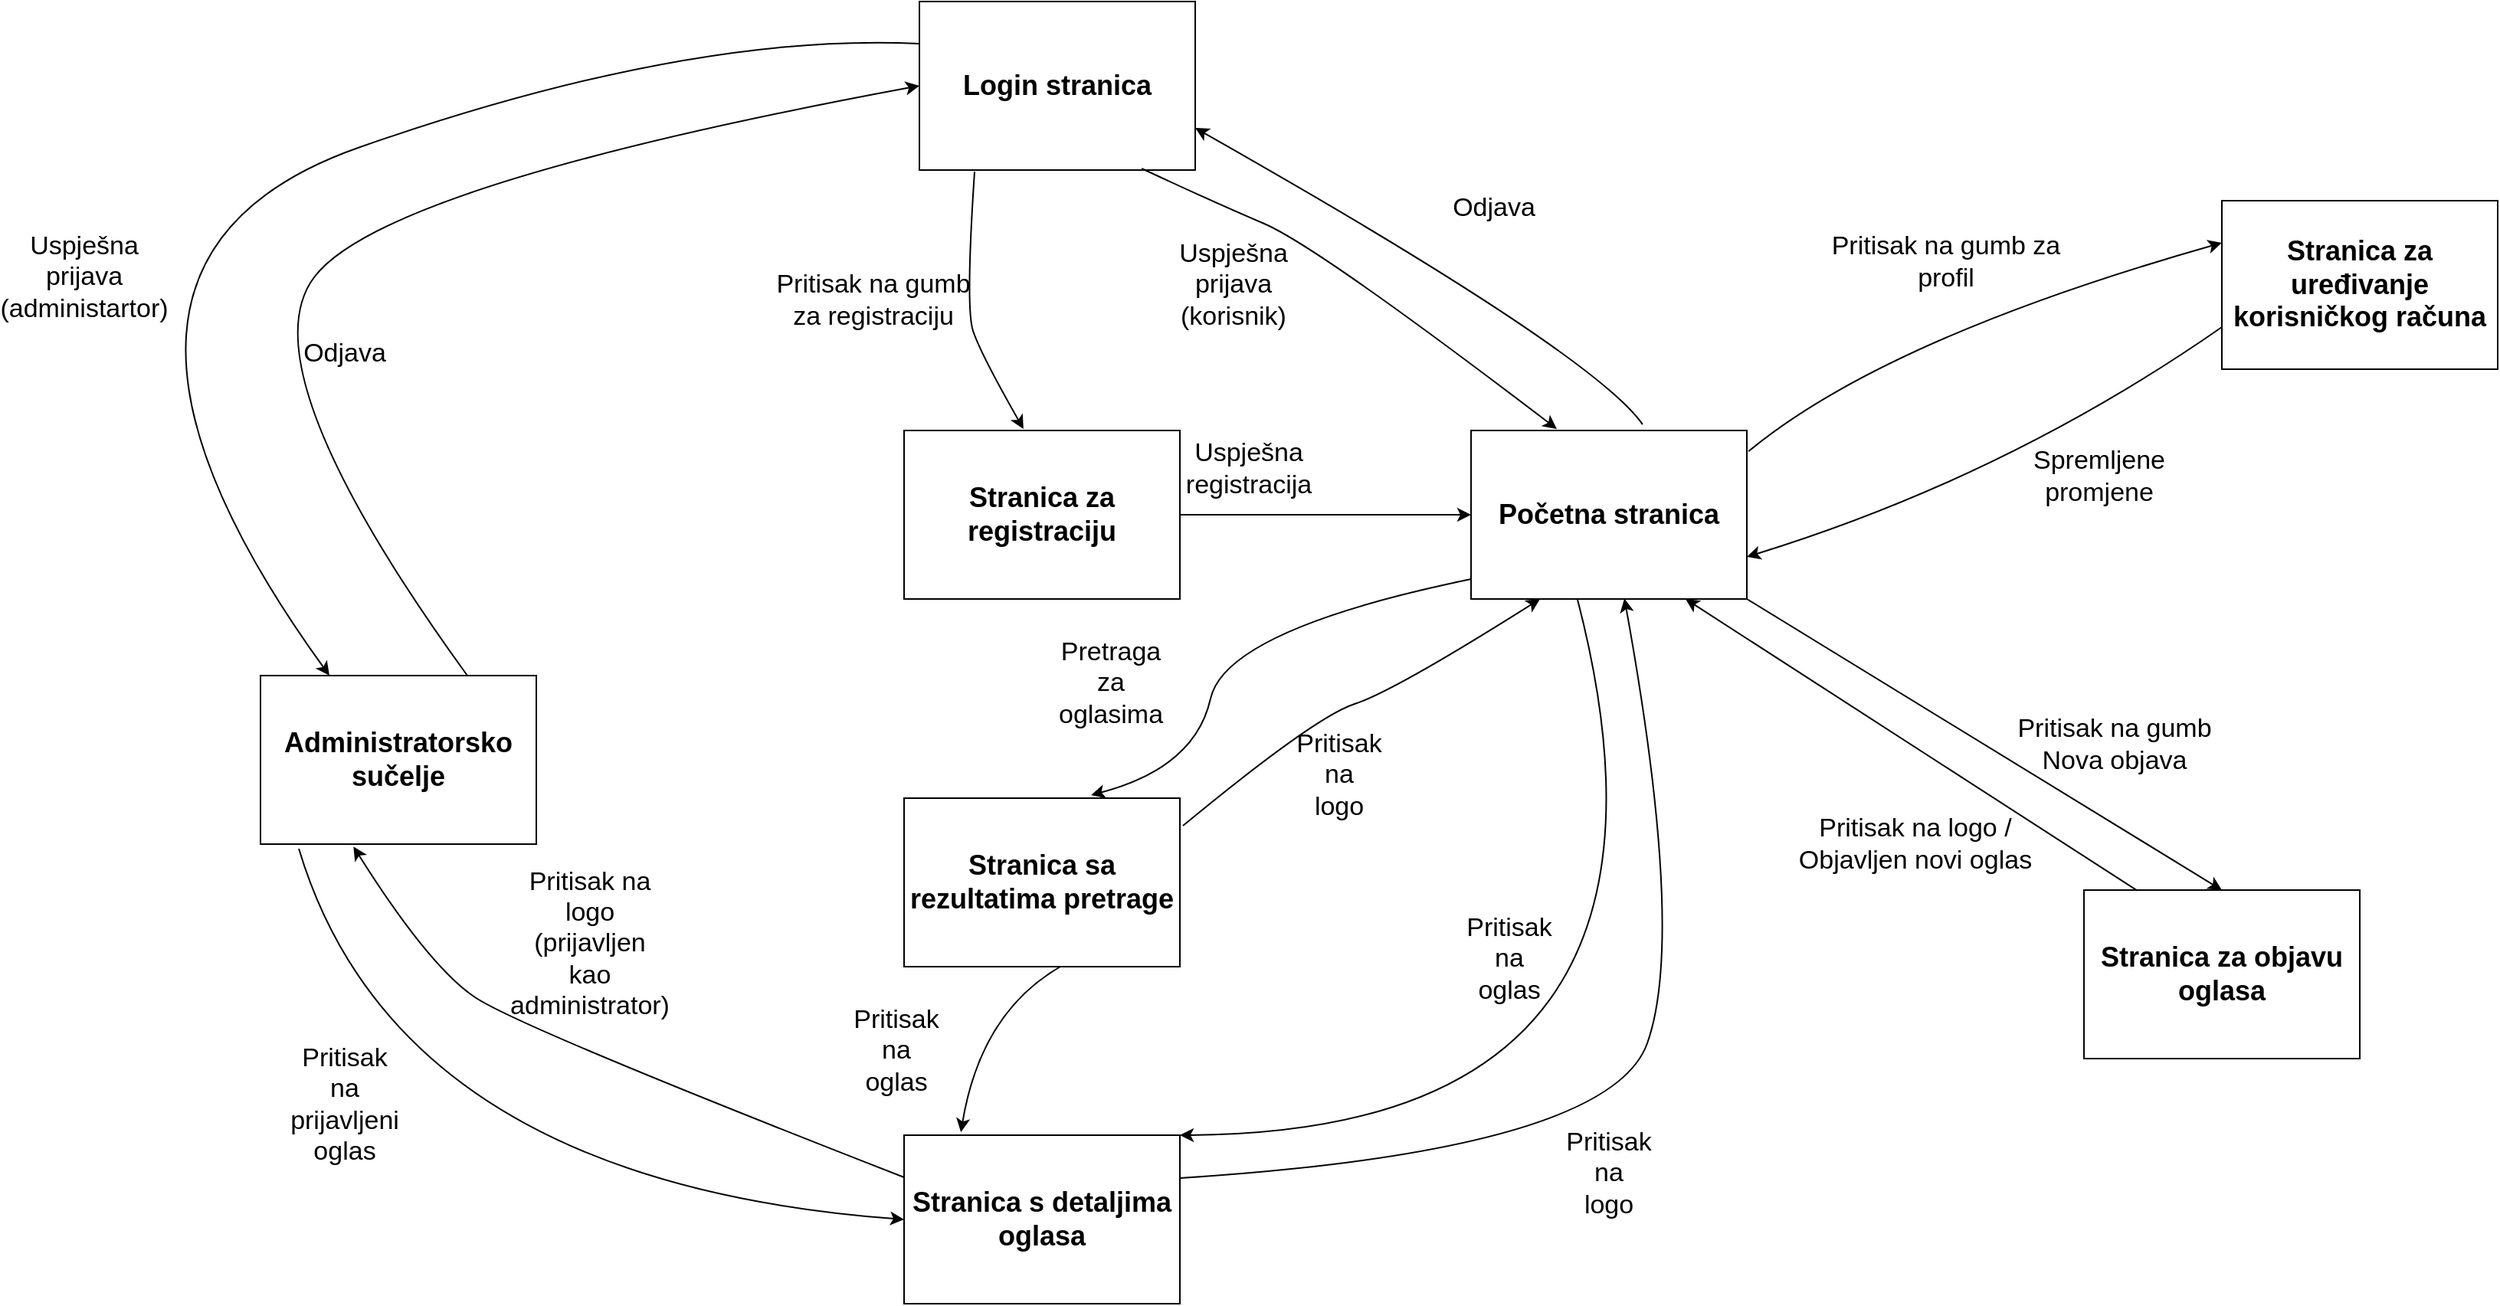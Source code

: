 <mxfile version="26.1.1">
  <diagram name="Page-1" id="u8OUOMh_TXwFTf2pYJAn">
    <mxGraphModel dx="3592" dy="1527" grid="1" gridSize="10" guides="1" tooltips="1" connect="1" arrows="1" fold="1" page="1" pageScale="1" pageWidth="827" pageHeight="1169" math="0" shadow="0">
      <root>
        <mxCell id="0" />
        <mxCell id="1" parent="0" />
        <mxCell id="diSHM19coxLC65TM07U4-1" value="&lt;font style=&quot;font-size: 18px;&quot;&gt;&lt;b&gt;Login stranica&lt;/b&gt;&lt;/font&gt;" style="rounded=0;whiteSpace=wrap;html=1;" vertex="1" parent="1">
          <mxGeometry x="140" y="90" width="180" height="110" as="geometry" />
        </mxCell>
        <mxCell id="diSHM19coxLC65TM07U4-2" value="&lt;font style=&quot;font-size: 18px;&quot;&gt;&lt;b&gt;Stranica za registraciju&lt;/b&gt;&lt;/font&gt;" style="rounded=0;whiteSpace=wrap;html=1;" vertex="1" parent="1">
          <mxGeometry x="130" y="370" width="180" height="110" as="geometry" />
        </mxCell>
        <mxCell id="diSHM19coxLC65TM07U4-4" value="" style="curved=1;endArrow=classic;html=1;rounded=0;exitX=0.2;exitY=1.009;exitDx=0;exitDy=0;exitPerimeter=0;entryX=0.433;entryY=-0.009;entryDx=0;entryDy=0;entryPerimeter=0;" edge="1" parent="1" source="diSHM19coxLC65TM07U4-1" target="diSHM19coxLC65TM07U4-2">
          <mxGeometry width="50" height="50" relative="1" as="geometry">
            <mxPoint x="220" y="480" as="sourcePoint" />
            <mxPoint x="220" y="630" as="targetPoint" />
            <Array as="points">
              <mxPoint x="170" y="290" />
              <mxPoint x="180" y="320" />
            </Array>
          </mxGeometry>
        </mxCell>
        <mxCell id="diSHM19coxLC65TM07U4-5" value="&lt;span style=&quot;font-size: 17px;&quot;&gt;Pritisak na gumb za registraciju&lt;/span&gt;" style="text;html=1;align=center;verticalAlign=middle;whiteSpace=wrap;rounded=0;" vertex="1" parent="1">
          <mxGeometry x="40" y="270" width="140" height="30" as="geometry" />
        </mxCell>
        <mxCell id="diSHM19coxLC65TM07U4-6" value="&lt;span style=&quot;font-size: 18px;&quot;&gt;&lt;b&gt;Početna stranica&lt;/b&gt;&lt;/span&gt;" style="rounded=0;whiteSpace=wrap;html=1;" vertex="1" parent="1">
          <mxGeometry x="500" y="370" width="180" height="110" as="geometry" />
        </mxCell>
        <mxCell id="diSHM19coxLC65TM07U4-7" value="" style="endArrow=classic;html=1;rounded=0;exitX=1;exitY=0.5;exitDx=0;exitDy=0;entryX=0;entryY=0.5;entryDx=0;entryDy=0;" edge="1" parent="1" source="diSHM19coxLC65TM07U4-2" target="diSHM19coxLC65TM07U4-6">
          <mxGeometry width="50" height="50" relative="1" as="geometry">
            <mxPoint x="330" y="520" as="sourcePoint" />
            <mxPoint x="380" y="470" as="targetPoint" />
          </mxGeometry>
        </mxCell>
        <mxCell id="diSHM19coxLC65TM07U4-8" value="&lt;span style=&quot;font-size: 17px;&quot;&gt;Uspješna registracija&lt;/span&gt;" style="text;html=1;align=center;verticalAlign=middle;whiteSpace=wrap;rounded=0;" vertex="1" parent="1">
          <mxGeometry x="340" y="380" width="30" height="30" as="geometry" />
        </mxCell>
        <mxCell id="diSHM19coxLC65TM07U4-10" value="" style="curved=1;endArrow=classic;html=1;rounded=0;exitX=0.806;exitY=0.991;exitDx=0;exitDy=0;exitPerimeter=0;entryX=0.311;entryY=-0.009;entryDx=0;entryDy=0;entryPerimeter=0;" edge="1" parent="1" source="diSHM19coxLC65TM07U4-1" target="diSHM19coxLC65TM07U4-6">
          <mxGeometry width="50" height="50" relative="1" as="geometry">
            <mxPoint x="370" y="300" as="sourcePoint" />
            <mxPoint x="420" y="250" as="targetPoint" />
            <Array as="points">
              <mxPoint x="330" y="220" />
              <mxPoint x="400" y="250" />
            </Array>
          </mxGeometry>
        </mxCell>
        <mxCell id="diSHM19coxLC65TM07U4-11" value="&lt;span style=&quot;font-size: 17px;&quot;&gt;Uspješna prijava (korisnik)&lt;/span&gt;" style="text;html=1;align=center;verticalAlign=middle;whiteSpace=wrap;rounded=0;" vertex="1" parent="1">
          <mxGeometry x="330" y="260" width="30" height="30" as="geometry" />
        </mxCell>
        <mxCell id="diSHM19coxLC65TM07U4-13" value="&lt;font style=&quot;font-size: 18px;&quot;&gt;&lt;b&gt;Stranica sa rezultatima pretrage&lt;/b&gt;&lt;/font&gt;" style="rounded=0;whiteSpace=wrap;html=1;" vertex="1" parent="1">
          <mxGeometry x="130" y="610" width="180" height="110" as="geometry" />
        </mxCell>
        <mxCell id="diSHM19coxLC65TM07U4-15" value="" style="curved=1;endArrow=classic;html=1;rounded=0;entryX=1;entryY=0.75;entryDx=0;entryDy=0;exitX=0.622;exitY=-0.036;exitDx=0;exitDy=0;exitPerimeter=0;" edge="1" parent="1" source="diSHM19coxLC65TM07U4-6" target="diSHM19coxLC65TM07U4-1">
          <mxGeometry width="50" height="50" relative="1" as="geometry">
            <mxPoint x="530" y="320" as="sourcePoint" />
            <mxPoint x="580" y="270" as="targetPoint" />
            <Array as="points">
              <mxPoint x="580" y="320" />
            </Array>
          </mxGeometry>
        </mxCell>
        <mxCell id="diSHM19coxLC65TM07U4-16" value="&lt;span style=&quot;font-size: 17px;&quot;&gt;Odjava&lt;/span&gt;" style="text;html=1;align=center;verticalAlign=middle;whiteSpace=wrap;rounded=0;" vertex="1" parent="1">
          <mxGeometry x="500" y="210" width="30" height="30" as="geometry" />
        </mxCell>
        <mxCell id="diSHM19coxLC65TM07U4-18" value="" style="curved=1;endArrow=classic;html=1;rounded=0;exitX=0;exitY=0.882;exitDx=0;exitDy=0;exitPerimeter=0;entryX=0.678;entryY=-0.018;entryDx=0;entryDy=0;entryPerimeter=0;" edge="1" parent="1" source="diSHM19coxLC65TM07U4-6" target="diSHM19coxLC65TM07U4-13">
          <mxGeometry width="50" height="50" relative="1" as="geometry">
            <mxPoint x="400" y="730" as="sourcePoint" />
            <mxPoint x="450" y="680" as="targetPoint" />
            <Array as="points">
              <mxPoint x="340" y="500" />
              <mxPoint x="320" y="590" />
            </Array>
          </mxGeometry>
        </mxCell>
        <mxCell id="diSHM19coxLC65TM07U4-19" value="&lt;span style=&quot;font-size: 17px;&quot;&gt;Pretraga za oglasima&lt;/span&gt;" style="text;html=1;align=center;verticalAlign=middle;whiteSpace=wrap;rounded=0;" vertex="1" parent="1">
          <mxGeometry x="250" y="520" width="30" height="30" as="geometry" />
        </mxCell>
        <mxCell id="diSHM19coxLC65TM07U4-20" value="" style="curved=1;endArrow=classic;html=1;rounded=0;exitX=1.011;exitY=0.164;exitDx=0;exitDy=0;exitPerimeter=0;entryX=0.25;entryY=1;entryDx=0;entryDy=0;" edge="1" parent="1" source="diSHM19coxLC65TM07U4-13" target="diSHM19coxLC65TM07U4-6">
          <mxGeometry width="50" height="50" relative="1" as="geometry">
            <mxPoint x="516" y="550" as="sourcePoint" />
            <mxPoint x="340" y="675" as="targetPoint" />
            <Array as="points">
              <mxPoint x="398" y="557" />
              <mxPoint x="450" y="540" />
            </Array>
          </mxGeometry>
        </mxCell>
        <mxCell id="diSHM19coxLC65TM07U4-21" value="&lt;span style=&quot;font-size: 17px;&quot;&gt;Pritisak na logo&lt;/span&gt;" style="text;html=1;align=center;verticalAlign=middle;whiteSpace=wrap;rounded=0;" vertex="1" parent="1">
          <mxGeometry x="399" y="580" width="30" height="30" as="geometry" />
        </mxCell>
        <mxCell id="diSHM19coxLC65TM07U4-23" value="&lt;font style=&quot;font-size: 18px;&quot;&gt;&lt;b&gt;Stranica s detaljima oglasa&lt;/b&gt;&lt;/font&gt;" style="rounded=0;whiteSpace=wrap;html=1;" vertex="1" parent="1">
          <mxGeometry x="130" y="830" width="180" height="110" as="geometry" />
        </mxCell>
        <mxCell id="diSHM19coxLC65TM07U4-24" value="" style="curved=1;endArrow=classic;html=1;rounded=0;exitX=0;exitY=0.882;exitDx=0;exitDy=0;exitPerimeter=0;entryX=0.206;entryY=-0.018;entryDx=0;entryDy=0;entryPerimeter=0;" edge="1" parent="1" target="diSHM19coxLC65TM07U4-23">
          <mxGeometry width="50" height="50" relative="1" as="geometry">
            <mxPoint x="232" y="720" as="sourcePoint" />
            <mxPoint x="70" y="861" as="targetPoint" />
            <Array as="points">
              <mxPoint x="180" y="750" />
            </Array>
          </mxGeometry>
        </mxCell>
        <mxCell id="diSHM19coxLC65TM07U4-25" value="&lt;span style=&quot;font-size: 17px;&quot;&gt;Pritisak na oglas&lt;/span&gt;" style="text;html=1;align=center;verticalAlign=middle;whiteSpace=wrap;rounded=0;" vertex="1" parent="1">
          <mxGeometry x="110" y="760" width="30" height="30" as="geometry" />
        </mxCell>
        <mxCell id="diSHM19coxLC65TM07U4-26" value="&lt;span style=&quot;font-size: 18px;&quot;&gt;&lt;b&gt;Administratorsko sučelje&lt;/b&gt;&lt;/span&gt;" style="rounded=0;whiteSpace=wrap;html=1;" vertex="1" parent="1">
          <mxGeometry x="-290" y="530" width="180" height="110" as="geometry" />
        </mxCell>
        <mxCell id="diSHM19coxLC65TM07U4-27" value="" style="curved=1;endArrow=classic;html=1;rounded=0;entryX=0;entryY=0.5;entryDx=0;entryDy=0;exitX=0.75;exitY=0;exitDx=0;exitDy=0;" edge="1" parent="1" source="diSHM19coxLC65TM07U4-26" target="diSHM19coxLC65TM07U4-1">
          <mxGeometry width="50" height="50" relative="1" as="geometry">
            <mxPoint x="746" y="610" as="sourcePoint" />
            <mxPoint x="540" y="417" as="targetPoint" />
            <Array as="points">
              <mxPoint x="-300" y="330" />
              <mxPoint x="-210" y="210" />
            </Array>
          </mxGeometry>
        </mxCell>
        <mxCell id="diSHM19coxLC65TM07U4-28" value="&lt;span style=&quot;font-size: 17px;&quot;&gt;Odjava&lt;/span&gt;" style="text;html=1;align=center;verticalAlign=middle;whiteSpace=wrap;rounded=0;" vertex="1" parent="1">
          <mxGeometry x="-250" y="310" width="30" height="20" as="geometry" />
        </mxCell>
        <mxCell id="diSHM19coxLC65TM07U4-29" value="" style="curved=1;endArrow=classic;html=1;rounded=0;entryX=0.25;entryY=0;entryDx=0;entryDy=0;exitX=0;exitY=0.25;exitDx=0;exitDy=0;" edge="1" parent="1" source="diSHM19coxLC65TM07U4-1" target="diSHM19coxLC65TM07U4-26">
          <mxGeometry width="50" height="50" relative="1" as="geometry">
            <mxPoint x="239" y="99" as="sourcePoint" />
            <mxPoint x="666" y="610" as="targetPoint" />
            <Array as="points">
              <mxPoint x="-10" y="110" />
              <mxPoint x="-440" y="260" />
            </Array>
          </mxGeometry>
        </mxCell>
        <mxCell id="diSHM19coxLC65TM07U4-30" value="&lt;span style=&quot;font-size: 17px;&quot;&gt;Uspješna prijava (administartor)&lt;/span&gt;" style="text;html=1;align=center;verticalAlign=middle;whiteSpace=wrap;rounded=0;" vertex="1" parent="1">
          <mxGeometry x="-420" y="260" width="30" height="20" as="geometry" />
        </mxCell>
        <mxCell id="diSHM19coxLC65TM07U4-33" value="" style="curved=1;endArrow=classic;html=1;rounded=0;exitX=0.139;exitY=1.027;exitDx=0;exitDy=0;exitPerimeter=0;entryX=0;entryY=0.5;entryDx=0;entryDy=0;" edge="1" parent="1" source="diSHM19coxLC65TM07U4-26" target="diSHM19coxLC65TM07U4-23">
          <mxGeometry width="50" height="50" relative="1" as="geometry">
            <mxPoint x="490" y="900" as="sourcePoint" />
            <mxPoint x="540" y="850" as="targetPoint" />
            <Array as="points">
              <mxPoint x="-200" y="860" />
            </Array>
          </mxGeometry>
        </mxCell>
        <mxCell id="diSHM19coxLC65TM07U4-34" value="&lt;span style=&quot;font-size: 17px;&quot;&gt;Pritisak na prijavljeni oglas&lt;/span&gt;" style="text;html=1;align=center;verticalAlign=middle;whiteSpace=wrap;rounded=0;" vertex="1" parent="1">
          <mxGeometry x="-250" y="800" width="30" height="20" as="geometry" />
        </mxCell>
        <mxCell id="diSHM19coxLC65TM07U4-35" value="" style="curved=1;endArrow=classic;html=1;rounded=0;exitX=0.385;exitY=0.997;exitDx=0;exitDy=0;entryX=1;entryY=0;entryDx=0;entryDy=0;exitPerimeter=0;" edge="1" parent="1" source="diSHM19coxLC65TM07U4-6" target="diSHM19coxLC65TM07U4-23">
          <mxGeometry width="50" height="50" relative="1" as="geometry">
            <mxPoint x="542" y="480" as="sourcePoint" />
            <mxPoint x="380" y="621" as="targetPoint" />
            <Array as="points">
              <mxPoint x="660" y="828" />
            </Array>
          </mxGeometry>
        </mxCell>
        <mxCell id="diSHM19coxLC65TM07U4-36" value="&lt;span style=&quot;font-size: 17px;&quot;&gt;Pritisak na oglas&lt;/span&gt;" style="text;html=1;align=center;verticalAlign=middle;whiteSpace=wrap;rounded=0;" vertex="1" parent="1">
          <mxGeometry x="510" y="700" width="30" height="30" as="geometry" />
        </mxCell>
        <mxCell id="diSHM19coxLC65TM07U4-37" value="" style="curved=1;endArrow=classic;html=1;rounded=0;exitX=1.011;exitY=0.164;exitDx=0;exitDy=0;exitPerimeter=0;entryX=0.556;entryY=0.997;entryDx=0;entryDy=0;entryPerimeter=0;" edge="1" parent="1" target="diSHM19coxLC65TM07U4-6">
          <mxGeometry width="50" height="50" relative="1" as="geometry">
            <mxPoint x="310" y="858" as="sourcePoint" />
            <mxPoint x="630" y="490" as="targetPoint" />
            <Array as="points">
              <mxPoint x="590" y="840" />
              <mxPoint x="640" y="700" />
            </Array>
          </mxGeometry>
        </mxCell>
        <mxCell id="diSHM19coxLC65TM07U4-38" value="&lt;span style=&quot;font-size: 17px;&quot;&gt;Pritisak na logo&lt;/span&gt;" style="text;html=1;align=center;verticalAlign=middle;whiteSpace=wrap;rounded=0;" vertex="1" parent="1">
          <mxGeometry x="575" y="840" width="30" height="30" as="geometry" />
        </mxCell>
        <mxCell id="diSHM19coxLC65TM07U4-39" value="" style="curved=1;endArrow=classic;html=1;rounded=0;exitX=0;exitY=0.25;exitDx=0;exitDy=0;entryX=0.337;entryY=1.015;entryDx=0;entryDy=0;entryPerimeter=0;" edge="1" parent="1" source="diSHM19coxLC65TM07U4-23" target="diSHM19coxLC65TM07U4-26">
          <mxGeometry width="50" height="50" relative="1" as="geometry">
            <mxPoint x="468" y="1095" as="sourcePoint" />
            <mxPoint x="720" y="720" as="targetPoint" />
            <Array as="points">
              <mxPoint x="-120" y="760" />
              <mxPoint x="-180" y="720" />
            </Array>
          </mxGeometry>
        </mxCell>
        <mxCell id="diSHM19coxLC65TM07U4-40" value="&lt;span style=&quot;font-size: 17px;&quot;&gt;Pritisak na logo (prijavljen kao administrator)&lt;/span&gt;" style="text;html=1;align=center;verticalAlign=middle;whiteSpace=wrap;rounded=0;" vertex="1" parent="1">
          <mxGeometry x="-90" y="690" width="30" height="30" as="geometry" />
        </mxCell>
        <mxCell id="diSHM19coxLC65TM07U4-41" value="&lt;span style=&quot;font-size: 18px;&quot;&gt;&lt;b&gt;Stranica za uređivanje korisničkog računa&lt;/b&gt;&lt;/span&gt;" style="rounded=0;whiteSpace=wrap;html=1;" vertex="1" parent="1">
          <mxGeometry x="990" y="220" width="180" height="110" as="geometry" />
        </mxCell>
        <mxCell id="diSHM19coxLC65TM07U4-42" value="" style="curved=1;endArrow=classic;html=1;rounded=0;entryX=0;entryY=0.25;entryDx=0;entryDy=0;exitX=1.006;exitY=0.124;exitDx=0;exitDy=0;exitPerimeter=0;" edge="1" parent="1" source="diSHM19coxLC65TM07U4-6" target="diSHM19coxLC65TM07U4-41">
          <mxGeometry width="50" height="50" relative="1" as="geometry">
            <mxPoint x="836" y="383" as="sourcePoint" />
            <mxPoint x="630" y="190" as="targetPoint" />
            <Array as="points">
              <mxPoint x="770" y="310" />
            </Array>
          </mxGeometry>
        </mxCell>
        <mxCell id="diSHM19coxLC65TM07U4-44" value="" style="curved=1;endArrow=classic;html=1;rounded=0;entryX=1;entryY=0.75;entryDx=0;entryDy=0;exitX=0;exitY=0.75;exitDx=0;exitDy=0;" edge="1" parent="1" source="diSHM19coxLC65TM07U4-41" target="diSHM19coxLC65TM07U4-6">
          <mxGeometry width="50" height="50" relative="1" as="geometry">
            <mxPoint x="905" y="490" as="sourcePoint" />
            <mxPoint x="620" y="476" as="targetPoint" />
            <Array as="points">
              <mxPoint x="850" y="400" />
            </Array>
          </mxGeometry>
        </mxCell>
        <mxCell id="diSHM19coxLC65TM07U4-45" value="&lt;span style=&quot;font-size: 17px;&quot;&gt;Pritisak na gumb za profil&lt;/span&gt;" style="text;html=1;align=center;verticalAlign=middle;whiteSpace=wrap;rounded=0;" vertex="1" parent="1">
          <mxGeometry x="730" y="250" width="160" height="20" as="geometry" />
        </mxCell>
        <mxCell id="diSHM19coxLC65TM07U4-46" value="&lt;span style=&quot;font-size: 17px;&quot;&gt;Spremljene promjene&lt;/span&gt;" style="text;html=1;align=center;verticalAlign=middle;whiteSpace=wrap;rounded=0;" vertex="1" parent="1">
          <mxGeometry x="830" y="390" width="160" height="20" as="geometry" />
        </mxCell>
        <mxCell id="diSHM19coxLC65TM07U4-52" value="&lt;span style=&quot;font-size: 18px;&quot;&gt;&lt;b&gt;Stranica za objavu oglasa&lt;/b&gt;&lt;/span&gt;" style="rounded=0;whiteSpace=wrap;html=1;" vertex="1" parent="1">
          <mxGeometry x="900" y="670" width="180" height="110" as="geometry" />
        </mxCell>
        <mxCell id="diSHM19coxLC65TM07U4-53" value="" style="endArrow=classic;html=1;rounded=0;exitX=1;exitY=1;exitDx=0;exitDy=0;entryX=0.5;entryY=0;entryDx=0;entryDy=0;" edge="1" parent="1" source="diSHM19coxLC65TM07U4-6" target="diSHM19coxLC65TM07U4-52">
          <mxGeometry width="50" height="50" relative="1" as="geometry">
            <mxPoint x="750" y="610" as="sourcePoint" />
            <mxPoint x="800" y="560" as="targetPoint" />
          </mxGeometry>
        </mxCell>
        <mxCell id="diSHM19coxLC65TM07U4-54" value="" style="endArrow=classic;html=1;rounded=0;exitX=0.193;exitY=0.003;exitDx=0;exitDy=0;entryX=0.5;entryY=0;entryDx=0;entryDy=0;exitPerimeter=0;" edge="1" parent="1" source="diSHM19coxLC65TM07U4-52">
          <mxGeometry width="50" height="50" relative="1" as="geometry">
            <mxPoint x="870" y="670" as="sourcePoint" />
            <mxPoint x="640" y="480" as="targetPoint" />
          </mxGeometry>
        </mxCell>
        <mxCell id="diSHM19coxLC65TM07U4-56" value="&lt;span style=&quot;font-size: 17px;&quot;&gt;Pritisak na logo / Objavljen novi oglas&lt;/span&gt;" style="text;html=1;align=center;verticalAlign=middle;whiteSpace=wrap;rounded=0;" vertex="1" parent="1">
          <mxGeometry x="710" y="630" width="160" height="20" as="geometry" />
        </mxCell>
        <mxCell id="diSHM19coxLC65TM07U4-57" value="&lt;span style=&quot;font-size: 17px;&quot;&gt;Pritisak na gumb Nova objava&lt;/span&gt;" style="text;html=1;align=center;verticalAlign=middle;whiteSpace=wrap;rounded=0;" vertex="1" parent="1">
          <mxGeometry x="840" y="565" width="160" height="20" as="geometry" />
        </mxCell>
      </root>
    </mxGraphModel>
  </diagram>
</mxfile>
